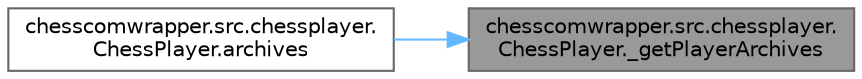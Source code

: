 digraph "chesscomwrapper.src.chessplayer.ChessPlayer._getPlayerArchives"
{
 // LATEX_PDF_SIZE
  bgcolor="transparent";
  edge [fontname=Helvetica,fontsize=10,labelfontname=Helvetica,labelfontsize=10];
  node [fontname=Helvetica,fontsize=10,shape=box,height=0.2,width=0.4];
  rankdir="RL";
  Node1 [label="chesscomwrapper.src.chessplayer.\lChessPlayer._getPlayerArchives",height=0.2,width=0.4,color="gray40", fillcolor="grey60", style="filled", fontcolor="black",tooltip=" "];
  Node1 -> Node2 [dir="back",color="steelblue1",style="solid"];
  Node2 [label="chesscomwrapper.src.chessplayer.\lChessPlayer.archives",height=0.2,width=0.4,color="grey40", fillcolor="white", style="filled",URL="$classchesscomwrapper_1_1src_1_1chessplayer_1_1_chess_player.html#a84605492c129349a0d85edb9ea3e69d5",tooltip="the archives of the player's games"];
}
